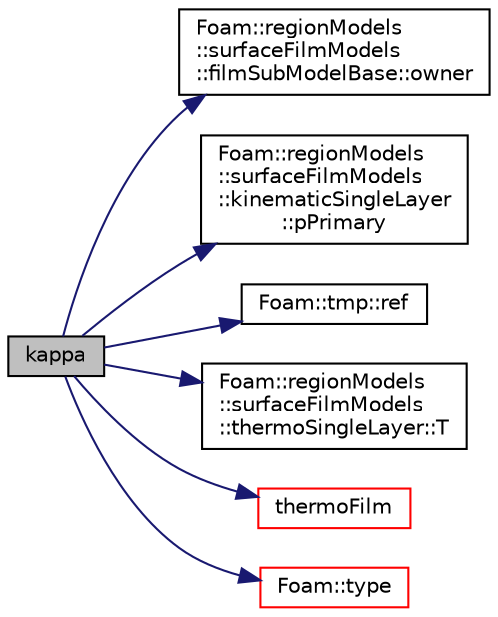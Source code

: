 digraph "kappa"
{
  bgcolor="transparent";
  edge [fontname="Helvetica",fontsize="10",labelfontname="Helvetica",labelfontsize="10"];
  node [fontname="Helvetica",fontsize="10",shape=record];
  rankdir="LR";
  Node1325 [label="kappa",height=0.2,width=0.4,color="black", fillcolor="grey75", style="filled", fontcolor="black"];
  Node1325 -> Node1326 [color="midnightblue",fontsize="10",style="solid",fontname="Helvetica"];
  Node1326 [label="Foam::regionModels\l::surfaceFilmModels\l::filmSubModelBase::owner",height=0.2,width=0.4,color="black",URL="$a30125.html#a9002aeea87356bb78bf0dabcf1f745d8",tooltip="Return const access to the owner surface film model. "];
  Node1325 -> Node1327 [color="midnightblue",fontsize="10",style="solid",fontname="Helvetica"];
  Node1327 [label="Foam::regionModels\l::surfaceFilmModels\l::kinematicSingleLayer\l::pPrimary",height=0.2,width=0.4,color="black",URL="$a30117.html#ae516893af7107592d00c2d7dd424c799",tooltip="Pressure / [Pa]. "];
  Node1325 -> Node1328 [color="midnightblue",fontsize="10",style="solid",fontname="Helvetica"];
  Node1328 [label="Foam::tmp::ref",height=0.2,width=0.4,color="black",URL="$a27077.html#aeaf81e641282874cef07f5b808efc83b",tooltip="Return non-const reference or generate a fatal error. "];
  Node1325 -> Node1329 [color="midnightblue",fontsize="10",style="solid",fontname="Helvetica"];
  Node1329 [label="Foam::regionModels\l::surfaceFilmModels\l::thermoSingleLayer::T",height=0.2,width=0.4,color="black",URL="$a30265.html#a4cdc587a2b31f4bae995d375d3e9aeab",tooltip="Return the film mean temperature [K]. "];
  Node1325 -> Node1330 [color="midnightblue",fontsize="10",style="solid",fontname="Helvetica"];
  Node1330 [label="thermoFilm",height=0.2,width=0.4,color="red",URL="$a30141.html#a0147da7db80761ef000c09159b8d6149",tooltip="Return a reference to a thermo film. "];
  Node1325 -> Node1380 [color="midnightblue",fontsize="10",style="solid",fontname="Helvetica"];
  Node1380 [label="Foam::type",height=0.2,width=0.4,color="red",URL="$a21851.html#aec48583af672626378f501eb9fc32cd1",tooltip="Return the file type: DIRECTORY or FILE. "];
}
